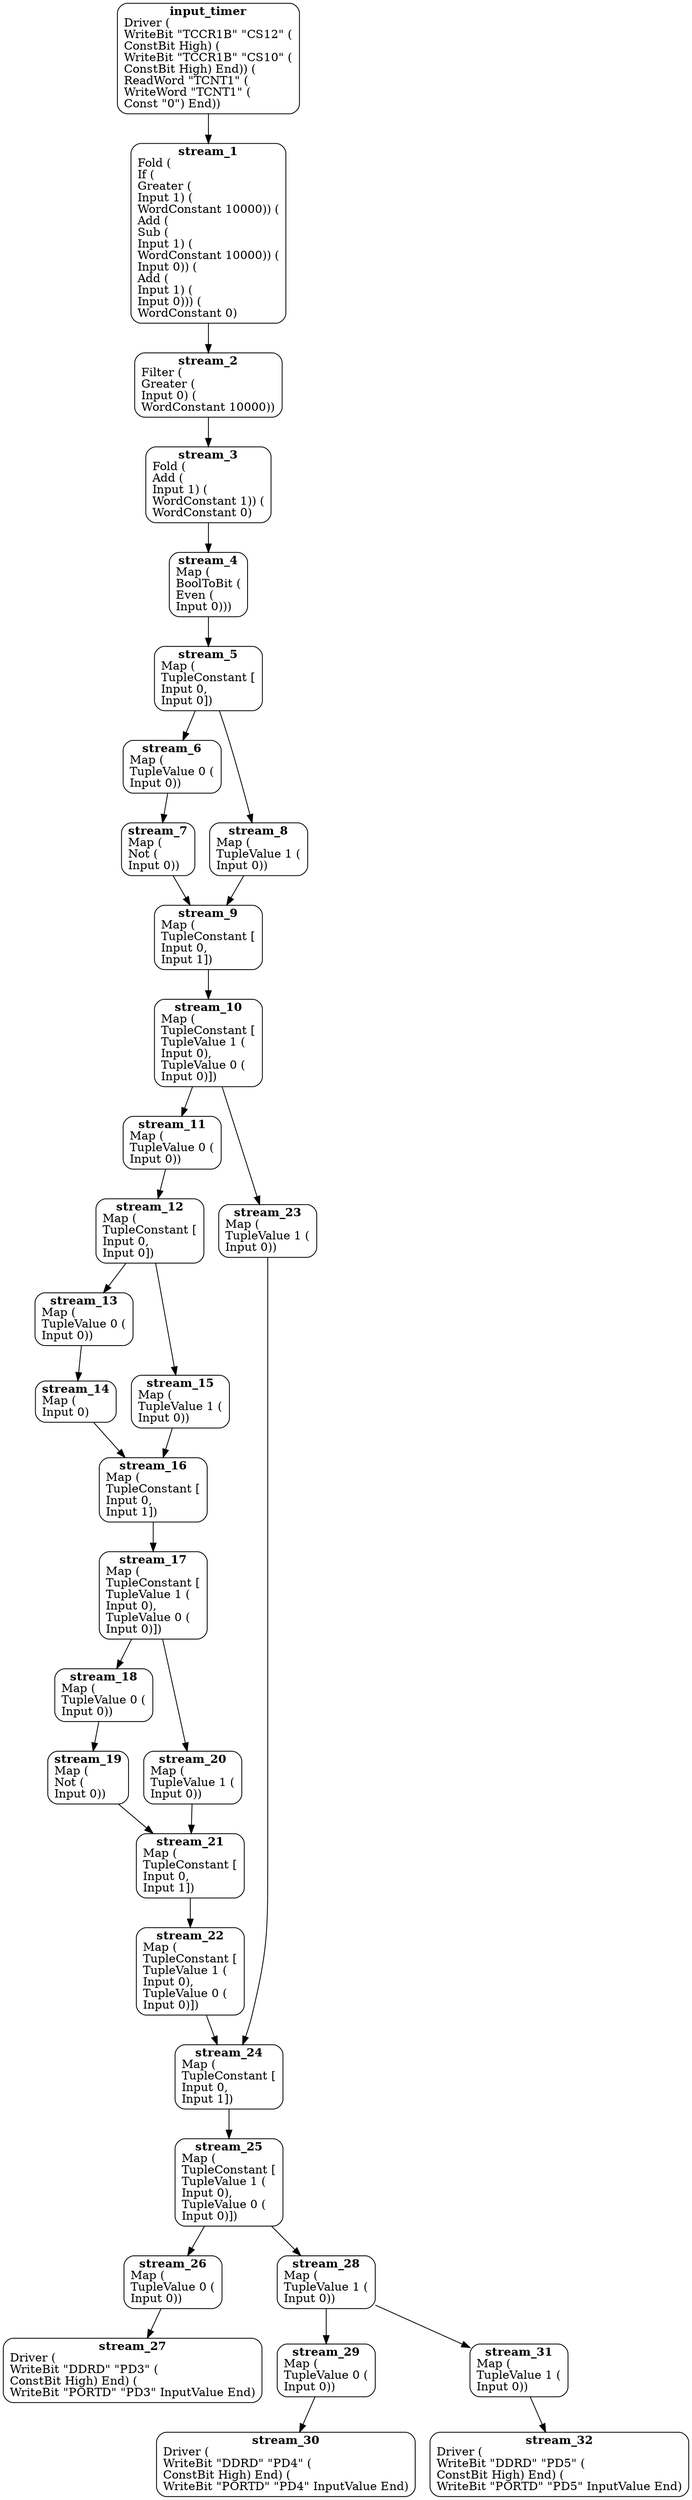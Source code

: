 // This file is automatically generated.

digraph {
  input_timer[shape="rectangle",style="rounded",label=<<b>input_timer</b><br/>Driver (<br align="left"/>WriteBit "TCCR1B" "CS12" (<br align="left"/>ConstBit High) (<br align="left"/>WriteBit "TCCR1B" "CS10" (<br align="left"/>ConstBit High) End)) (<br align="left"/>ReadWord "TCNT1" (<br align="left"/>WriteWord "TCNT1" (<br align="left"/>Const "0") End))<br align="left"/>>];
  input_timer -> stream_1;
  stream_1[shape="rectangle",style="rounded",label=<<b>stream_1</b><br/>Fold (<br align="left"/>If (<br align="left"/>Greater (<br align="left"/>Input 1) (<br align="left"/>WordConstant 10000)) (<br align="left"/>Add (<br align="left"/>Sub (<br align="left"/>Input 1) (<br align="left"/>WordConstant 10000)) (<br align="left"/>Input 0)) (<br align="left"/>Add (<br align="left"/>Input 1) (<br align="left"/>Input 0))) (<br align="left"/>WordConstant 0)<br align="left"/>>];
  stream_1 -> stream_2;
  stream_10[shape="rectangle",style="rounded",label=<<b>stream_10</b><br/>Map (<br align="left"/>TupleConstant [<br align="left"/>TupleValue 1 (<br align="left"/>Input 0),<br align="left"/>TupleValue 0 (<br align="left"/>Input 0)])<br align="left"/>>];
  stream_10 -> stream_11;
  stream_10 -> stream_23;
  stream_11[shape="rectangle",style="rounded",label=<<b>stream_11</b><br/>Map (<br align="left"/>TupleValue 0 (<br align="left"/>Input 0))<br align="left"/>>];
  stream_11 -> stream_12;
  stream_12[shape="rectangle",style="rounded",label=<<b>stream_12</b><br/>Map (<br align="left"/>TupleConstant [<br align="left"/>Input 0,<br align="left"/>Input 0])<br align="left"/>>];
  stream_12 -> stream_13;
  stream_12 -> stream_15;
  stream_13[shape="rectangle",style="rounded",label=<<b>stream_13</b><br/>Map (<br align="left"/>TupleValue 0 (<br align="left"/>Input 0))<br align="left"/>>];
  stream_13 -> stream_14;
  stream_14[shape="rectangle",style="rounded",label=<<b>stream_14</b><br/>Map (<br align="left"/>Input 0)<br align="left"/>>];
  stream_14 -> stream_16;
  stream_15[shape="rectangle",style="rounded",label=<<b>stream_15</b><br/>Map (<br align="left"/>TupleValue 1 (<br align="left"/>Input 0))<br align="left"/>>];
  stream_15 -> stream_16;
  stream_16[shape="rectangle",style="rounded",label=<<b>stream_16</b><br/>Map (<br align="left"/>TupleConstant [<br align="left"/>Input 0,<br align="left"/>Input 1])<br align="left"/>>];
  stream_16 -> stream_17;
  stream_17[shape="rectangle",style="rounded",label=<<b>stream_17</b><br/>Map (<br align="left"/>TupleConstant [<br align="left"/>TupleValue 1 (<br align="left"/>Input 0),<br align="left"/>TupleValue 0 (<br align="left"/>Input 0)])<br align="left"/>>];
  stream_17 -> stream_18;
  stream_17 -> stream_20;
  stream_18[shape="rectangle",style="rounded",label=<<b>stream_18</b><br/>Map (<br align="left"/>TupleValue 0 (<br align="left"/>Input 0))<br align="left"/>>];
  stream_18 -> stream_19;
  stream_19[shape="rectangle",style="rounded",label=<<b>stream_19</b><br/>Map (<br align="left"/>Not (<br align="left"/>Input 0))<br align="left"/>>];
  stream_19 -> stream_21;
  stream_2[shape="rectangle",style="rounded",label=<<b>stream_2</b><br/>Filter (<br align="left"/>Greater (<br align="left"/>Input 0) (<br align="left"/>WordConstant 10000))<br align="left"/>>];
  stream_2 -> stream_3;
  stream_20[shape="rectangle",style="rounded",label=<<b>stream_20</b><br/>Map (<br align="left"/>TupleValue 1 (<br align="left"/>Input 0))<br align="left"/>>];
  stream_20 -> stream_21;
  stream_21[shape="rectangle",style="rounded",label=<<b>stream_21</b><br/>Map (<br align="left"/>TupleConstant [<br align="left"/>Input 0,<br align="left"/>Input 1])<br align="left"/>>];
  stream_21 -> stream_22;
  stream_22[shape="rectangle",style="rounded",label=<<b>stream_22</b><br/>Map (<br align="left"/>TupleConstant [<br align="left"/>TupleValue 1 (<br align="left"/>Input 0),<br align="left"/>TupleValue 0 (<br align="left"/>Input 0)])<br align="left"/>>];
  stream_22 -> stream_24;
  stream_23[shape="rectangle",style="rounded",label=<<b>stream_23</b><br/>Map (<br align="left"/>TupleValue 1 (<br align="left"/>Input 0))<br align="left"/>>];
  stream_23 -> stream_24;
  stream_24[shape="rectangle",style="rounded",label=<<b>stream_24</b><br/>Map (<br align="left"/>TupleConstant [<br align="left"/>Input 0,<br align="left"/>Input 1])<br align="left"/>>];
  stream_24 -> stream_25;
  stream_25[shape="rectangle",style="rounded",label=<<b>stream_25</b><br/>Map (<br align="left"/>TupleConstant [<br align="left"/>TupleValue 1 (<br align="left"/>Input 0),<br align="left"/>TupleValue 0 (<br align="left"/>Input 0)])<br align="left"/>>];
  stream_25 -> stream_26;
  stream_25 -> stream_28;
  stream_26[shape="rectangle",style="rounded",label=<<b>stream_26</b><br/>Map (<br align="left"/>TupleValue 0 (<br align="left"/>Input 0))<br align="left"/>>];
  stream_26 -> stream_27;
  stream_27[shape="rectangle",style="rounded",label=<<b>stream_27</b><br/>Driver (<br align="left"/>WriteBit "DDRD" "PD3" (<br align="left"/>ConstBit High) End) (<br align="left"/>WriteBit "PORTD" "PD3" InputValue End)<br align="left"/>>];
  stream_28[shape="rectangle",style="rounded",label=<<b>stream_28</b><br/>Map (<br align="left"/>TupleValue 1 (<br align="left"/>Input 0))<br align="left"/>>];
  stream_28 -> stream_29;
  stream_28 -> stream_31;
  stream_29[shape="rectangle",style="rounded",label=<<b>stream_29</b><br/>Map (<br align="left"/>TupleValue 0 (<br align="left"/>Input 0))<br align="left"/>>];
  stream_29 -> stream_30;
  stream_3[shape="rectangle",style="rounded",label=<<b>stream_3</b><br/>Fold (<br align="left"/>Add (<br align="left"/>Input 1) (<br align="left"/>WordConstant 1)) (<br align="left"/>WordConstant 0)<br align="left"/>>];
  stream_3 -> stream_4;
  stream_30[shape="rectangle",style="rounded",label=<<b>stream_30</b><br/>Driver (<br align="left"/>WriteBit "DDRD" "PD4" (<br align="left"/>ConstBit High) End) (<br align="left"/>WriteBit "PORTD" "PD4" InputValue End)<br align="left"/>>];
  stream_31[shape="rectangle",style="rounded",label=<<b>stream_31</b><br/>Map (<br align="left"/>TupleValue 1 (<br align="left"/>Input 0))<br align="left"/>>];
  stream_31 -> stream_32;
  stream_32[shape="rectangle",style="rounded",label=<<b>stream_32</b><br/>Driver (<br align="left"/>WriteBit "DDRD" "PD5" (<br align="left"/>ConstBit High) End) (<br align="left"/>WriteBit "PORTD" "PD5" InputValue End)<br align="left"/>>];
  stream_4[shape="rectangle",style="rounded",label=<<b>stream_4</b><br/>Map (<br align="left"/>BoolToBit (<br align="left"/>Even (<br align="left"/>Input 0)))<br align="left"/>>];
  stream_4 -> stream_5;
  stream_5[shape="rectangle",style="rounded",label=<<b>stream_5</b><br/>Map (<br align="left"/>TupleConstant [<br align="left"/>Input 0,<br align="left"/>Input 0])<br align="left"/>>];
  stream_5 -> stream_6;
  stream_5 -> stream_8;
  stream_6[shape="rectangle",style="rounded",label=<<b>stream_6</b><br/>Map (<br align="left"/>TupleValue 0 (<br align="left"/>Input 0))<br align="left"/>>];
  stream_6 -> stream_7;
  stream_7[shape="rectangle",style="rounded",label=<<b>stream_7</b><br/>Map (<br align="left"/>Not (<br align="left"/>Input 0))<br align="left"/>>];
  stream_7 -> stream_9;
  stream_8[shape="rectangle",style="rounded",label=<<b>stream_8</b><br/>Map (<br align="left"/>TupleValue 1 (<br align="left"/>Input 0))<br align="left"/>>];
  stream_8 -> stream_9;
  stream_9[shape="rectangle",style="rounded",label=<<b>stream_9</b><br/>Map (<br align="left"/>TupleConstant [<br align="left"/>Input 0,<br align="left"/>Input 1])<br align="left"/>>];
  stream_9 -> stream_10;
}
